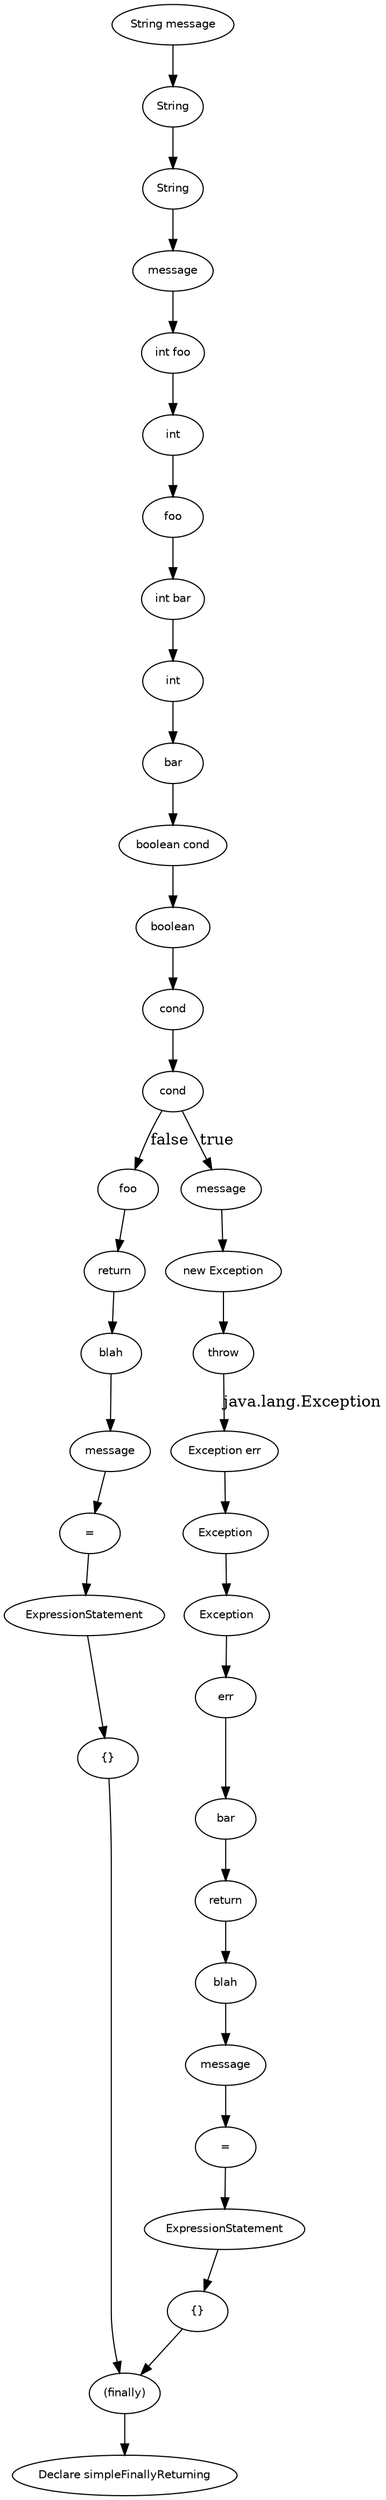 digraph simpleFinallyReturning {
  29 [
    label = blah,
    fontname = Helvetica,
    fontsize = 10
  ];
  28 [
    label = bar,
    fontname = Helvetica,
    fontsize = 10
  ];
  27 [
    label = return,
    fontname = Helvetica,
    fontsize = 10
  ];
  25 [
    label = err,
    fontname = Helvetica,
    fontsize = 10
  ];
  24 [
    label = Exception,
    fontname = Helvetica,
    fontsize = 10
  ];
  23 [
    label = Exception,
    fontname = Helvetica,
    fontsize = 10
  ];
  22 [
    label = "Exception err",
    fontname = Helvetica,
    fontsize = 10
  ];
  9 [
    label = "int bar",
    fontname = Helvetica,
    fontsize = 10
  ];
  8 [
    label = foo,
    fontname = Helvetica,
    fontsize = 10
  ];
  7 [
    label = int,
    fontname = Helvetica,
    fontsize = 10
  ];
  49 [
    label = "{}",
    fontname = Helvetica,
    fontsize = 10
  ];
  6 [
    label = "int foo",
    fontname = Helvetica,
    fontsize = 10
  ];
  48 [
    label = ExpressionStatement,
    fontname = Helvetica,
    fontsize = 10
  ];
  5 [
    label = message,
    fontname = Helvetica,
    fontsize = 10
  ];
  4 [
    label = String,
    fontname = Helvetica,
    fontsize = 10
  ];
  47 [
    label = "=",
    fontname = Helvetica,
    fontsize = 10
  ];
  3 [
    label = String,
    fontname = Helvetica,
    fontsize = 10
  ];
  14 [
    label = cond,
    fontname = Helvetica,
    fontsize = 10
  ];
  46 [
    label = message,
    fontname = Helvetica,
    fontsize = 10
  ];
  2 [
    label = "String message",
    fontname = Helvetica,
    fontsize = 10
  ];
  13 [
    label = boolean,
    fontname = Helvetica,
    fontsize = 10
  ];
  45 [
    label = blah,
    fontname = Helvetica,
    fontsize = 10
  ];
  1 [
    label = "(finally)",
    fontname = Helvetica,
    fontsize = 10
  ];
  12 [
    label = "boolean cond",
    fontname = Helvetica,
    fontsize = 10
  ];
  44 [
    label = foo,
    fontname = Helvetica,
    fontsize = 10
  ];
  0 [
    label = "Declare simpleFinallyReturning",
    fontname = Helvetica,
    fontsize = 10
  ];
  11 [
    label = bar,
    fontname = Helvetica,
    fontsize = 10
  ];
  43 [
    label = return,
    fontname = Helvetica,
    fontsize = 10
  ];
  10 [
    label = int,
    fontname = Helvetica,
    fontsize = 10
  ];
  42 [
    label = message,
    fontname = Helvetica,
    fontsize = 10
  ];
  39 [
    label = "new Exception",
    fontname = Helvetica,
    fontsize = 10
  ];
  38 [
    label = throw,
    fontname = Helvetica,
    fontsize = 10
  ];
  36 [
    label = cond,
    fontname = Helvetica,
    fontsize = 10
  ];
  33 [
    label = "{}",
    fontname = Helvetica,
    fontsize = 10
  ];
  32 [
    label = ExpressionStatement,
    fontname = Helvetica,
    fontsize = 10
  ];
  31 [
    label = "=",
    fontname = Helvetica,
    fontsize = 10
  ];
  30 [
    label = message,
    fontname = Helvetica,
    fontsize = 10
  ];
  36 -> 44 [
    label = false
  ];
  27 -> 29 [
    label = ""
  ];
  47 -> 48 [
    label = ""
  ];
  6 -> 7 [
    label = ""
  ];
  22 -> 24 [
    label = ""
  ];
  45 -> 46 [
    label = ""
  ];
  31 -> 32 [
    label = ""
  ];
  13 -> 14 [
    label = ""
  ];
  36 -> 42 [
    label = true
  ];
  25 -> 28 [
    label = ""
  ];
  3 -> 5 [
    label = ""
  ];
  39 -> 38 [
    label = ""
  ];
  44 -> 43 [
    label = ""
  ];
  1 -> 0 [
    label = ""
  ];
  29 -> 30 [
    label = ""
  ];
  9 -> 10 [
    label = ""
  ];
  11 -> 12 [
    label = ""
  ];
  48 -> 49 [
    label = ""
  ];
  7 -> 8 [
    label = ""
  ];
  24 -> 23 [
    label = ""
  ];
  2 -> 4 [
    label = ""
  ];
  32 -> 33 [
    label = ""
  ];
  14 -> 36 [
    label = ""
  ];
  28 -> 27 [
    label = ""
  ];
  42 -> 39 [
    label = ""
  ];
  46 -> 47 [
    label = ""
  ];
  38 -> 22 [
    label = "java.lang.Exception"
  ];
  5 -> 6 [
    label = ""
  ];
  43 -> 45 [
    label = ""
  ];
  30 -> 31 [
    label = ""
  ];
  10 -> 11 [
    label = ""
  ];
  12 -> 13 [
    label = ""
  ];
  23 -> 25 [
    label = ""
  ];
  49 -> 1 [
    label = ""
  ];
  8 -> 9 [
    label = ""
  ];
  4 -> 3 [
    label = ""
  ];
  33 -> 1 [
    label = ""
  ];
}
